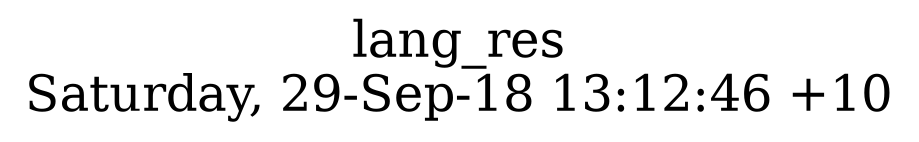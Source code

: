 digraph G {
fontsize="24";
label="lang_res\nSaturday, 29-Sep-18 13:12:46 +10";
nojustify=true;
ordering=out;
rankdir=LR;
size="30";
}
